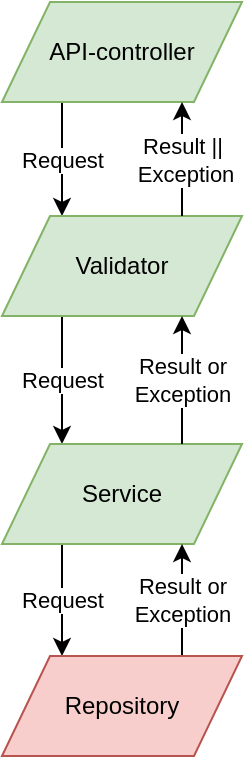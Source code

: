 <mxfile version="11.1.4" type="device"><diagram id="SON1sheFMdAcoYsVcMMa" name="Page-1"><mxGraphModel dx="365" dy="604" grid="1" gridSize="10" guides="1" tooltips="1" connect="1" arrows="1" fold="1" page="1" pageScale="1" pageWidth="827" pageHeight="1169" math="0" shadow="0"><root><mxCell id="0"/><mxCell id="1" parent="0"/><mxCell id="AqIkOUMh4pDAJM2OvyE0-4" value="Request" style="edgeStyle=orthogonalEdgeStyle;rounded=0;orthogonalLoop=1;jettySize=auto;html=1;entryX=0.25;entryY=0;entryDx=0;entryDy=0;exitX=0.25;exitY=1;exitDx=0;exitDy=0;" edge="1" parent="1" source="AqIkOUMh4pDAJM2OvyE0-5" target="AqIkOUMh4pDAJM2OvyE0-7"><mxGeometry relative="1" as="geometry"/></mxCell><mxCell id="AqIkOUMh4pDAJM2OvyE0-5" value="API-controller" style="shape=parallelogram;perimeter=parallelogramPerimeter;whiteSpace=wrap;html=1;fillColor=#d5e8d4;strokeColor=#82b366;" vertex="1" parent="1"><mxGeometry x="210" y="138" width="120" height="50" as="geometry"/></mxCell><mxCell id="AqIkOUMh4pDAJM2OvyE0-6" value="Request" style="edgeStyle=orthogonalEdgeStyle;rounded=0;orthogonalLoop=1;jettySize=auto;html=1;entryX=0.25;entryY=0;entryDx=0;entryDy=0;exitX=0.25;exitY=1;exitDx=0;exitDy=0;" edge="1" parent="1" source="AqIkOUMh4pDAJM2OvyE0-7" target="AqIkOUMh4pDAJM2OvyE0-9"><mxGeometry relative="1" as="geometry"/></mxCell><mxCell id="AqIkOUMh4pDAJM2OvyE0-7" value="Validator" style="shape=parallelogram;perimeter=parallelogramPerimeter;whiteSpace=wrap;html=1;fillColor=#d5e8d4;strokeColor=#82b366;" vertex="1" parent="1"><mxGeometry x="210" y="245" width="120" height="50" as="geometry"/></mxCell><mxCell id="AqIkOUMh4pDAJM2OvyE0-8" value="Request" style="edgeStyle=orthogonalEdgeStyle;rounded=0;orthogonalLoop=1;jettySize=auto;html=1;exitX=0.25;exitY=1;exitDx=0;exitDy=0;entryX=0.25;entryY=0;entryDx=0;entryDy=0;" edge="1" parent="1" source="AqIkOUMh4pDAJM2OvyE0-9" target="AqIkOUMh4pDAJM2OvyE0-12"><mxGeometry relative="1" as="geometry"/></mxCell><mxCell id="AqIkOUMh4pDAJM2OvyE0-9" value="Service" style="shape=parallelogram;perimeter=parallelogramPerimeter;whiteSpace=wrap;html=1;fillColor=#d5e8d4;strokeColor=#82b366;" vertex="1" parent="1"><mxGeometry x="210" y="359" width="120" height="50" as="geometry"/></mxCell><mxCell id="AqIkOUMh4pDAJM2OvyE0-20" value="Result or &lt;br&gt;Exception" style="edgeStyle=orthogonalEdgeStyle;rounded=0;orthogonalLoop=1;jettySize=auto;html=1;exitX=0.75;exitY=0;exitDx=0;exitDy=0;entryX=0.75;entryY=1;entryDx=0;entryDy=0;" edge="1" parent="1" source="AqIkOUMh4pDAJM2OvyE0-12" target="AqIkOUMh4pDAJM2OvyE0-9"><mxGeometry relative="1" as="geometry"/></mxCell><mxCell id="AqIkOUMh4pDAJM2OvyE0-12" value="Repository" style="shape=parallelogram;perimeter=parallelogramPerimeter;whiteSpace=wrap;html=1;fillColor=#f8cecc;strokeColor=#b85450;" vertex="1" parent="1"><mxGeometry x="210" y="465" width="120" height="50" as="geometry"/></mxCell><mxCell id="AqIkOUMh4pDAJM2OvyE0-13" style="edgeStyle=orthogonalEdgeStyle;rounded=0;orthogonalLoop=1;jettySize=auto;html=1;exitX=0.5;exitY=1;exitDx=0;exitDy=0;" edge="1" parent="1" source="AqIkOUMh4pDAJM2OvyE0-5" target="AqIkOUMh4pDAJM2OvyE0-5"><mxGeometry relative="1" as="geometry"/></mxCell><mxCell id="AqIkOUMh4pDAJM2OvyE0-24" value="Result or &lt;br&gt;Exception" style="edgeStyle=orthogonalEdgeStyle;rounded=0;orthogonalLoop=1;jettySize=auto;html=1;exitX=0.75;exitY=0;exitDx=0;exitDy=0;entryX=0.75;entryY=1;entryDx=0;entryDy=0;" edge="1" parent="1" source="AqIkOUMh4pDAJM2OvyE0-9" target="AqIkOUMh4pDAJM2OvyE0-7"><mxGeometry relative="1" as="geometry"><mxPoint x="300" y="351" as="sourcePoint"/><mxPoint x="300" y="295" as="targetPoint"/></mxGeometry></mxCell><mxCell id="AqIkOUMh4pDAJM2OvyE0-25" value="Result ||&lt;br&gt;&amp;nbsp;Exception" style="edgeStyle=orthogonalEdgeStyle;rounded=0;orthogonalLoop=1;jettySize=auto;html=1;entryX=0.75;entryY=1;entryDx=0;entryDy=0;exitX=0.75;exitY=0;exitDx=0;exitDy=0;" edge="1" parent="1" source="AqIkOUMh4pDAJM2OvyE0-7" target="AqIkOUMh4pDAJM2OvyE0-5"><mxGeometry relative="1" as="geometry"><mxPoint x="330" y="220" as="sourcePoint"/><mxPoint x="310" y="305" as="targetPoint"/></mxGeometry></mxCell></root></mxGraphModel></diagram></mxfile>
